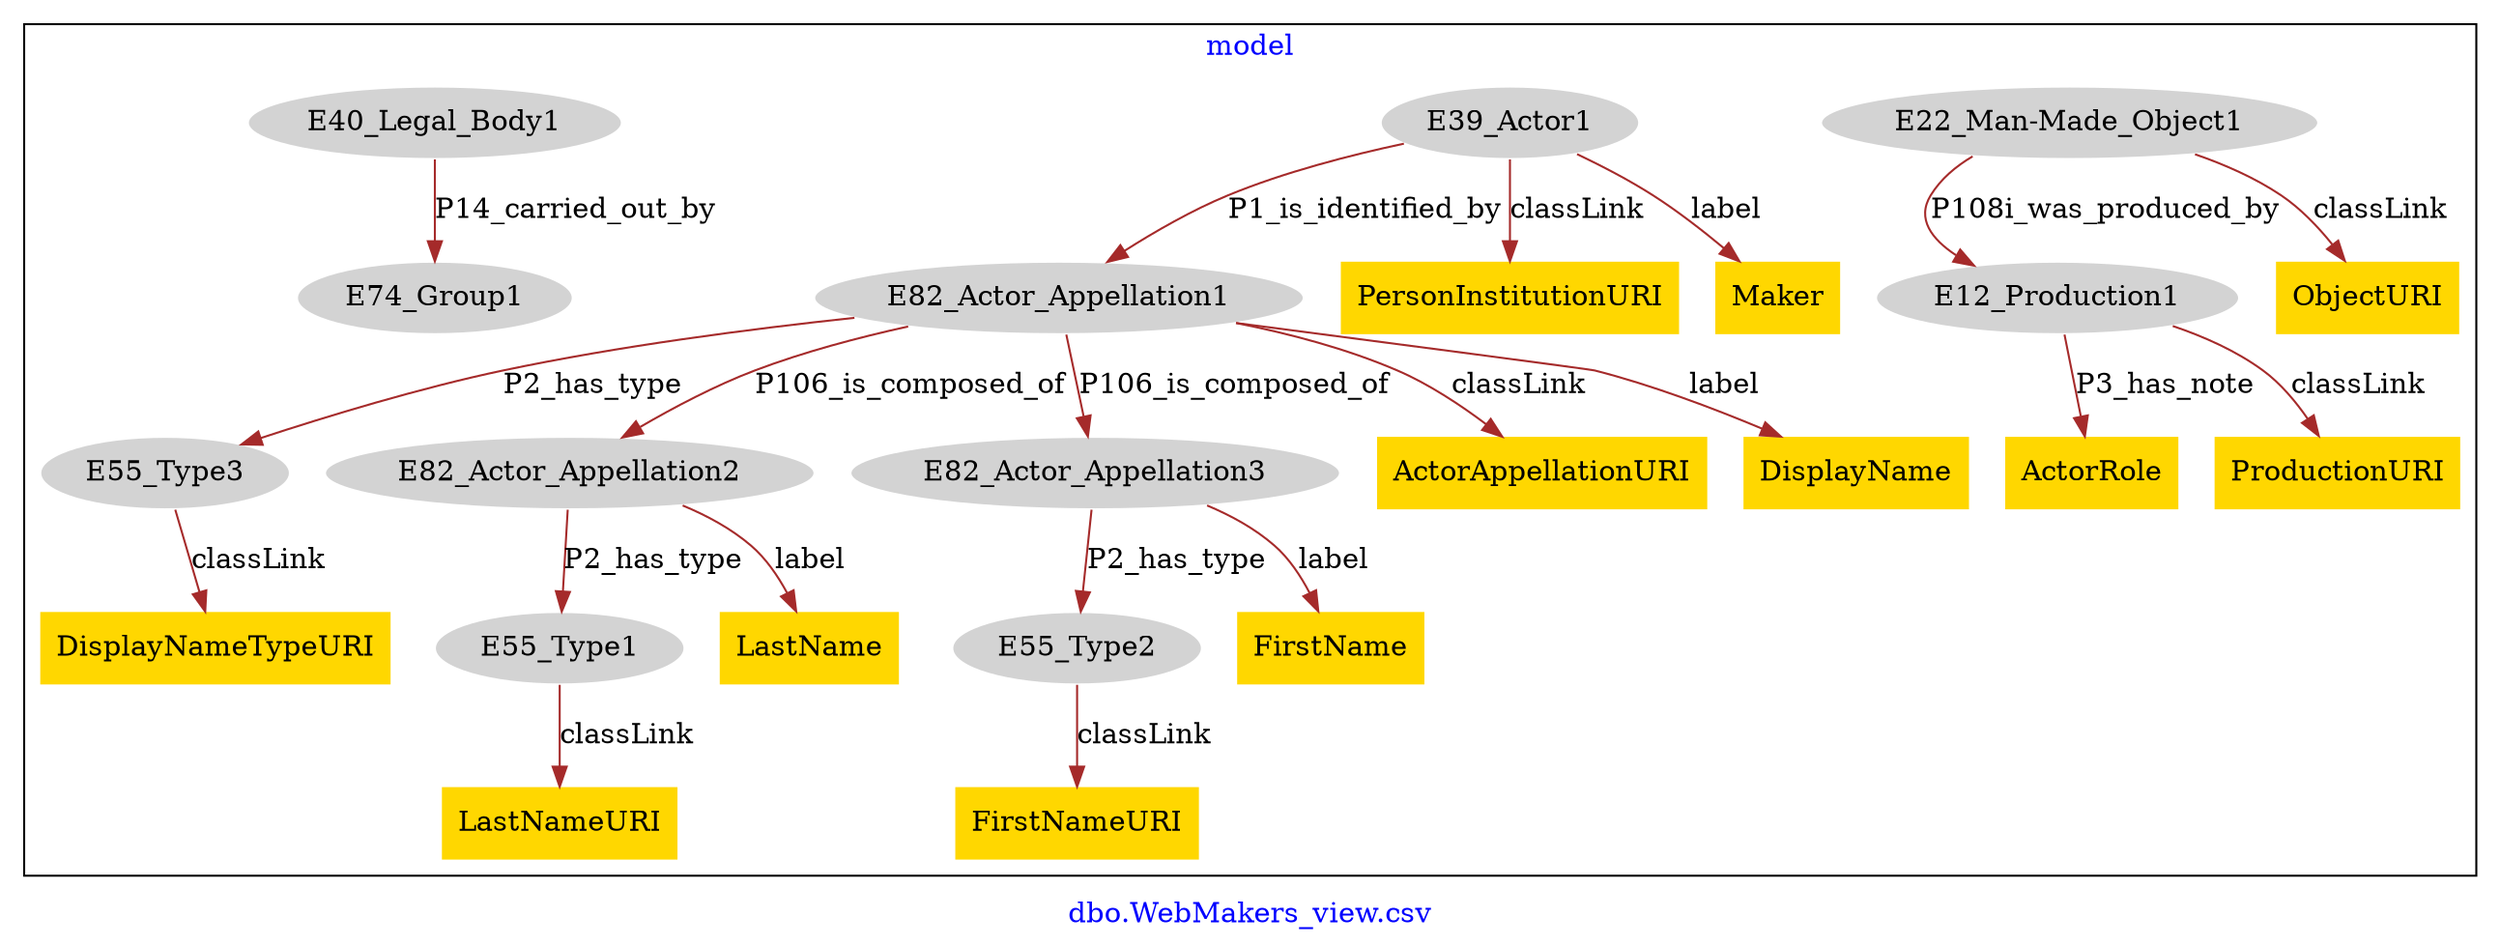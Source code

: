 digraph n0 {
fontcolor="blue"
remincross="true"
label="dbo.WebMakers_view.csv"
subgraph cluster {
label="model"
n2[style="filled",color="white",fillcolor="lightgray",label="E12_Production1"];
n3[shape="plaintext",style="filled",fillcolor="gold",label="ActorRole"];
n4[shape="plaintext",style="filled",fillcolor="gold",label="ProductionURI"];
n5[style="filled",color="white",fillcolor="lightgray",label="E22_Man-Made_Object1"];
n6[shape="plaintext",style="filled",fillcolor="gold",label="ObjectURI"];
n7[style="filled",color="white",fillcolor="lightgray",label="E39_Actor1"];
n8[style="filled",color="white",fillcolor="lightgray",label="E82_Actor_Appellation1"];
n9[shape="plaintext",style="filled",fillcolor="gold",label="PersonInstitutionURI"];
n10[shape="plaintext",style="filled",fillcolor="gold",label="Maker"];
n11[style="filled",color="white",fillcolor="lightgray",label="E40_Legal_Body1"];
n12[style="filled",color="white",fillcolor="lightgray",label="E74_Group1"];
n13[style="filled",color="white",fillcolor="lightgray",label="E55_Type1"];
n14[shape="plaintext",style="filled",fillcolor="gold",label="LastNameURI"];
n15[style="filled",color="white",fillcolor="lightgray",label="E55_Type2"];
n16[shape="plaintext",style="filled",fillcolor="gold",label="FirstNameURI"];
n17[style="filled",color="white",fillcolor="lightgray",label="E55_Type3"];
n18[shape="plaintext",style="filled",fillcolor="gold",label="DisplayNameTypeURI"];
n19[style="filled",color="white",fillcolor="lightgray",label="E82_Actor_Appellation2"];
n20[style="filled",color="white",fillcolor="lightgray",label="E82_Actor_Appellation3"];
n21[shape="plaintext",style="filled",fillcolor="gold",label="ActorAppellationURI"];
n22[shape="plaintext",style="filled",fillcolor="gold",label="DisplayName"];
n23[shape="plaintext",style="filled",fillcolor="gold",label="LastName"];
n24[shape="plaintext",style="filled",fillcolor="gold",label="FirstName"];
}
n2 -> n3[color="brown",fontcolor="black",label="P3_has_note"]
n2 -> n4[color="brown",fontcolor="black",label="classLink"]
n5 -> n2[color="brown",fontcolor="black",label="P108i_was_produced_by"]
n5 -> n6[color="brown",fontcolor="black",label="classLink"]
n7 -> n8[color="brown",fontcolor="black",label="P1_is_identified_by"]
n7 -> n9[color="brown",fontcolor="black",label="classLink"]
n7 -> n10[color="brown",fontcolor="black",label="label"]
n11 -> n12[color="brown",fontcolor="black",label="P14_carried_out_by"]
n13 -> n14[color="brown",fontcolor="black",label="classLink"]
n15 -> n16[color="brown",fontcolor="black",label="classLink"]
n17 -> n18[color="brown",fontcolor="black",label="classLink"]
n8 -> n19[color="brown",fontcolor="black",label="P106_is_composed_of"]
n8 -> n20[color="brown",fontcolor="black",label="P106_is_composed_of"]
n8 -> n17[color="brown",fontcolor="black",label="P2_has_type"]
n8 -> n21[color="brown",fontcolor="black",label="classLink"]
n8 -> n22[color="brown",fontcolor="black",label="label"]
n19 -> n13[color="brown",fontcolor="black",label="P2_has_type"]
n19 -> n23[color="brown",fontcolor="black",label="label"]
n20 -> n15[color="brown",fontcolor="black",label="P2_has_type"]
n20 -> n24[color="brown",fontcolor="black",label="label"]
}
